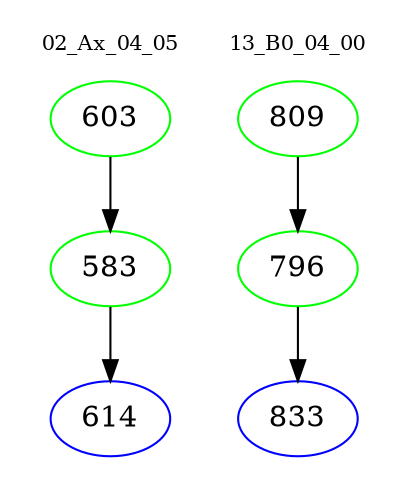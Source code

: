 digraph{
subgraph cluster_0 {
color = white
label = "02_Ax_04_05";
fontsize=10;
T0_603 [label="603", color="green"]
T0_603 -> T0_583 [color="black"]
T0_583 [label="583", color="green"]
T0_583 -> T0_614 [color="black"]
T0_614 [label="614", color="blue"]
}
subgraph cluster_1 {
color = white
label = "13_B0_04_00";
fontsize=10;
T1_809 [label="809", color="green"]
T1_809 -> T1_796 [color="black"]
T1_796 [label="796", color="green"]
T1_796 -> T1_833 [color="black"]
T1_833 [label="833", color="blue"]
}
}
